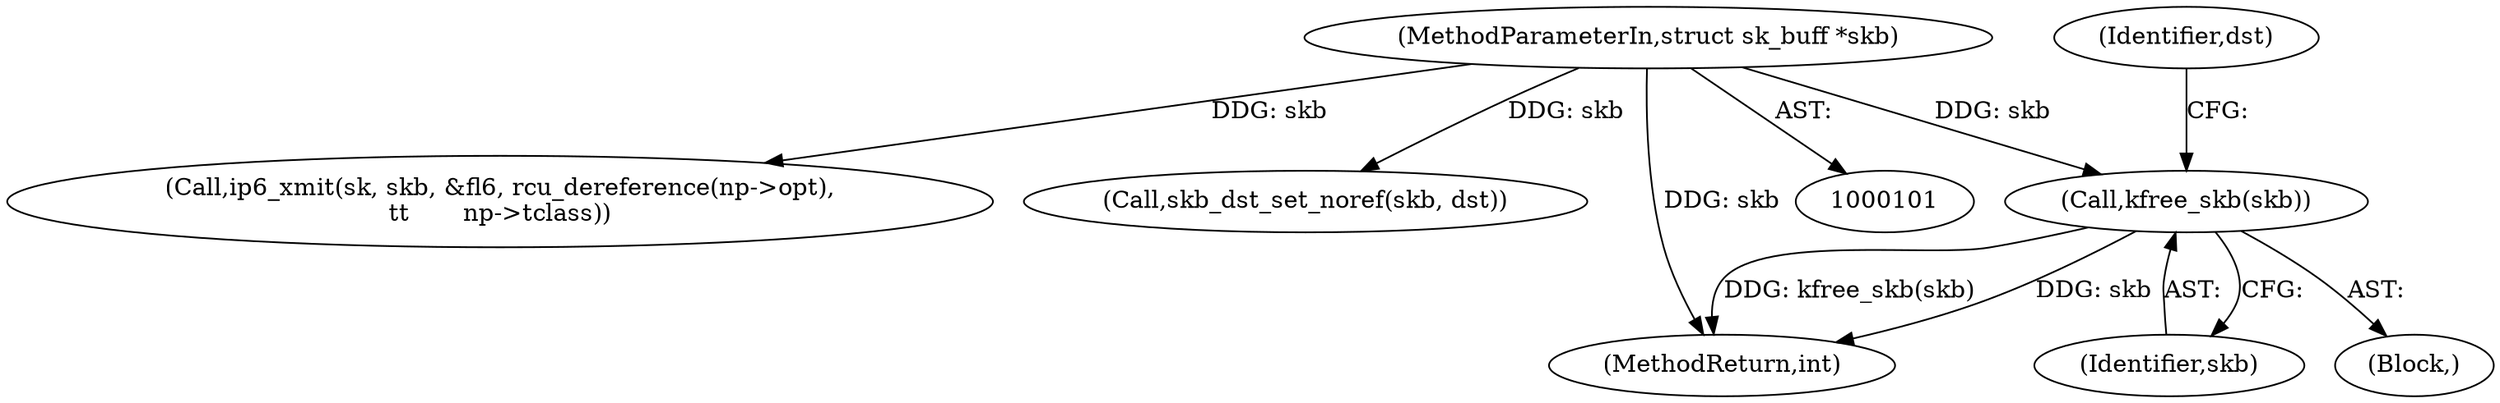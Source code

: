 digraph "0_linux_45f6fad84cc305103b28d73482b344d7f5b76f39_9@API" {
"1000136" [label="(Call,kfree_skb(skb))"];
"1000103" [label="(MethodParameterIn,struct sk_buff *skb)"];
"1000154" [label="(Call,ip6_xmit(sk, skb, &fl6, rcu_dereference(np->opt),\n\t\t       np->tclass))"];
"1000136" [label="(Call,kfree_skb(skb))"];
"1000103" [label="(MethodParameterIn,struct sk_buff *skb)"];
"1000137" [label="(Identifier,skb)"];
"1000140" [label="(Identifier,dst)"];
"1000142" [label="(Call,skb_dst_set_noref(skb, dst))"];
"1000169" [label="(MethodReturn,int)"];
"1000123" [label="(Block,)"];
"1000136" -> "1000123"  [label="AST: "];
"1000136" -> "1000137"  [label="CFG: "];
"1000137" -> "1000136"  [label="AST: "];
"1000140" -> "1000136"  [label="CFG: "];
"1000136" -> "1000169"  [label="DDG: kfree_skb(skb)"];
"1000136" -> "1000169"  [label="DDG: skb"];
"1000103" -> "1000136"  [label="DDG: skb"];
"1000103" -> "1000101"  [label="AST: "];
"1000103" -> "1000169"  [label="DDG: skb"];
"1000103" -> "1000142"  [label="DDG: skb"];
"1000103" -> "1000154"  [label="DDG: skb"];
}
